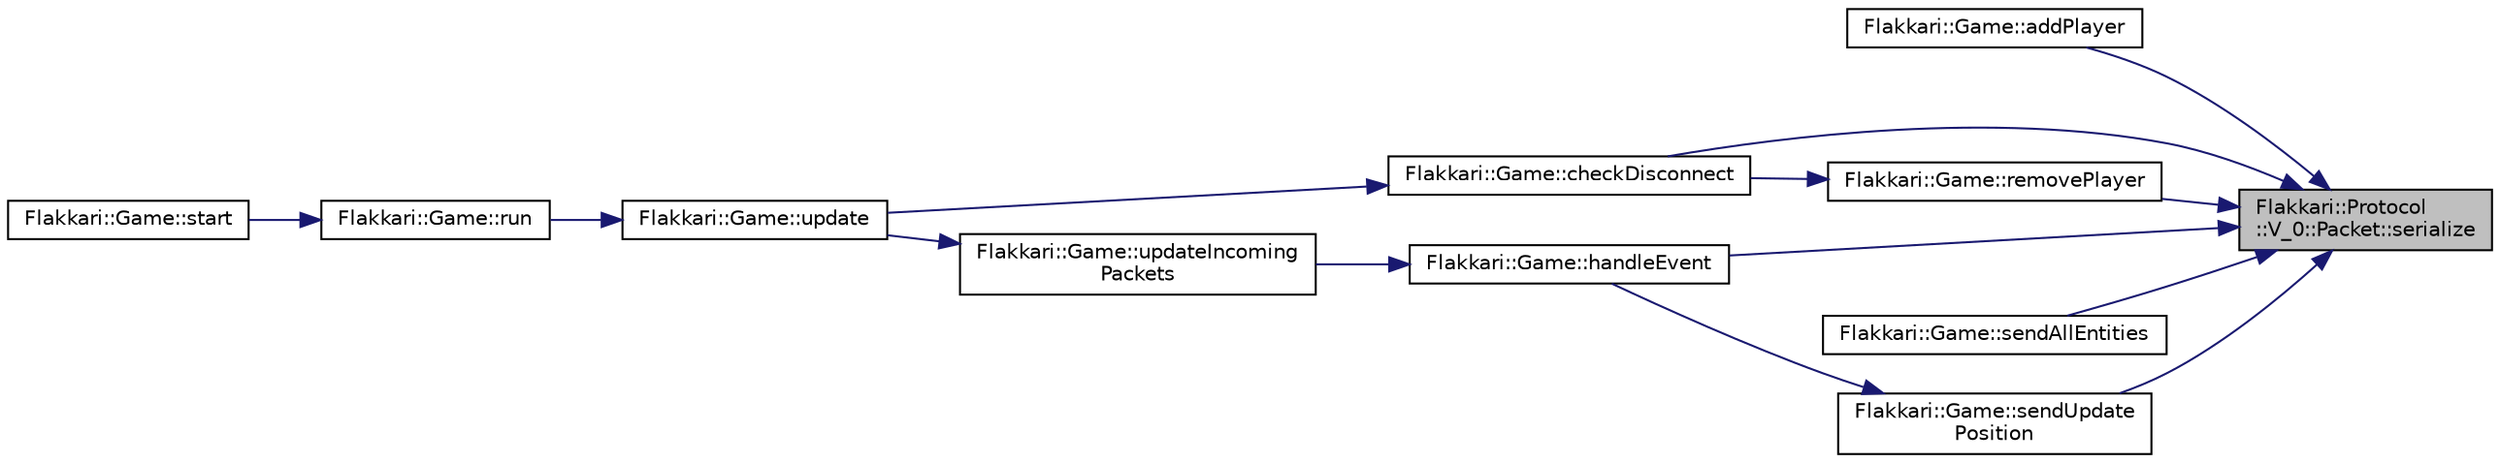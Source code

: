 digraph "Flakkari::Protocol::V_0::Packet::serialize"
{
 // LATEX_PDF_SIZE
  edge [fontname="Helvetica",fontsize="10",labelfontname="Helvetica",labelfontsize="10"];
  node [fontname="Helvetica",fontsize="10",shape=record];
  rankdir="RL";
  Node1 [label="Flakkari::Protocol\l::V_0::Packet::serialize",height=0.2,width=0.4,color="black", fillcolor="grey75", style="filled", fontcolor="black",tooltip="Serialize the packet into a buffer to be sent over the network."];
  Node1 -> Node2 [dir="back",color="midnightblue",fontsize="10",style="solid",fontname="Helvetica"];
  Node2 [label="Flakkari::Game::addPlayer",height=0.2,width=0.4,color="black", fillcolor="white", style="filled",URL="$dd/ddd/classFlakkari_1_1Game.html#af6c26cbc78463602195197dc3709ce08",tooltip="Add a player to the game instance."];
  Node1 -> Node3 [dir="back",color="midnightblue",fontsize="10",style="solid",fontname="Helvetica"];
  Node3 [label="Flakkari::Game::checkDisconnect",height=0.2,width=0.4,color="black", fillcolor="white", style="filled",URL="$dd/ddd/classFlakkari_1_1Game.html#aac2a90cc3ac31b5e674881b040e4d2a0",tooltip="Check if a player is disconnected."];
  Node3 -> Node4 [dir="back",color="midnightblue",fontsize="10",style="solid",fontname="Helvetica"];
  Node4 [label="Flakkari::Game::update",height=0.2,width=0.4,color="black", fillcolor="white", style="filled",URL="$dd/ddd/classFlakkari_1_1Game.html#aa3fb1b7dc6a9c7e9177242a37bf3339f",tooltip="Update the game. This function is called every frame."];
  Node4 -> Node5 [dir="back",color="midnightblue",fontsize="10",style="solid",fontname="Helvetica"];
  Node5 [label="Flakkari::Game::run",height=0.2,width=0.4,color="black", fillcolor="white", style="filled",URL="$dd/ddd/classFlakkari_1_1Game.html#a9372052fa595db8fe17f12e71dcee676",tooltip="Run the game. This function is called when the game is started. It will run the game loop."];
  Node5 -> Node6 [dir="back",color="midnightblue",fontsize="10",style="solid",fontname="Helvetica"];
  Node6 [label="Flakkari::Game::start",height=0.2,width=0.4,color="black", fillcolor="white", style="filled",URL="$dd/ddd/classFlakkari_1_1Game.html#af4062192215ec0e249ad0929e17ac4e0",tooltip="Start the game. This function is called when the game is launched. It will start the game loop."];
  Node1 -> Node7 [dir="back",color="midnightblue",fontsize="10",style="solid",fontname="Helvetica"];
  Node7 [label="Flakkari::Game::handleEvent",height=0.2,width=0.4,color="black", fillcolor="white", style="filled",URL="$dd/ddd/classFlakkari_1_1Game.html#ab9a93d80ef12ab3b1af69201cce681d0",tooltip="Handle an event from a player."];
  Node7 -> Node8 [dir="back",color="midnightblue",fontsize="10",style="solid",fontname="Helvetica"];
  Node8 [label="Flakkari::Game::updateIncoming\lPackets",height=0.2,width=0.4,color="black", fillcolor="white", style="filled",URL="$dd/ddd/classFlakkari_1_1Game.html#a53f86f8b71e686405dfa5be3b6ee67bf",tooltip="Empty the incoming packets of the players and update the game with the new packets."];
  Node8 -> Node4 [dir="back",color="midnightblue",fontsize="10",style="solid",fontname="Helvetica"];
  Node1 -> Node9 [dir="back",color="midnightblue",fontsize="10",style="solid",fontname="Helvetica"];
  Node9 [label="Flakkari::Game::removePlayer",height=0.2,width=0.4,color="black", fillcolor="white", style="filled",URL="$dd/ddd/classFlakkari_1_1Game.html#a223cb1b29ff76b417f493a3c74144160",tooltip="Remove a player from the game instance."];
  Node9 -> Node3 [dir="back",color="midnightblue",fontsize="10",style="solid",fontname="Helvetica"];
  Node1 -> Node10 [dir="back",color="midnightblue",fontsize="10",style="solid",fontname="Helvetica"];
  Node10 [label="Flakkari::Game::sendAllEntities",height=0.2,width=0.4,color="black", fillcolor="white", style="filled",URL="$dd/ddd/classFlakkari_1_1Game.html#aaad0a70892d4039c74530326fe398d96",tooltip=" "];
  Node1 -> Node11 [dir="back",color="midnightblue",fontsize="10",style="solid",fontname="Helvetica"];
  Node11 [label="Flakkari::Game::sendUpdate\lPosition",height=0.2,width=0.4,color="black", fillcolor="white", style="filled",URL="$dd/ddd/classFlakkari_1_1Game.html#a8e5f89903143da411e93437932a310dd",tooltip="Send a packet to a player."];
  Node11 -> Node7 [dir="back",color="midnightblue",fontsize="10",style="solid",fontname="Helvetica"];
}

